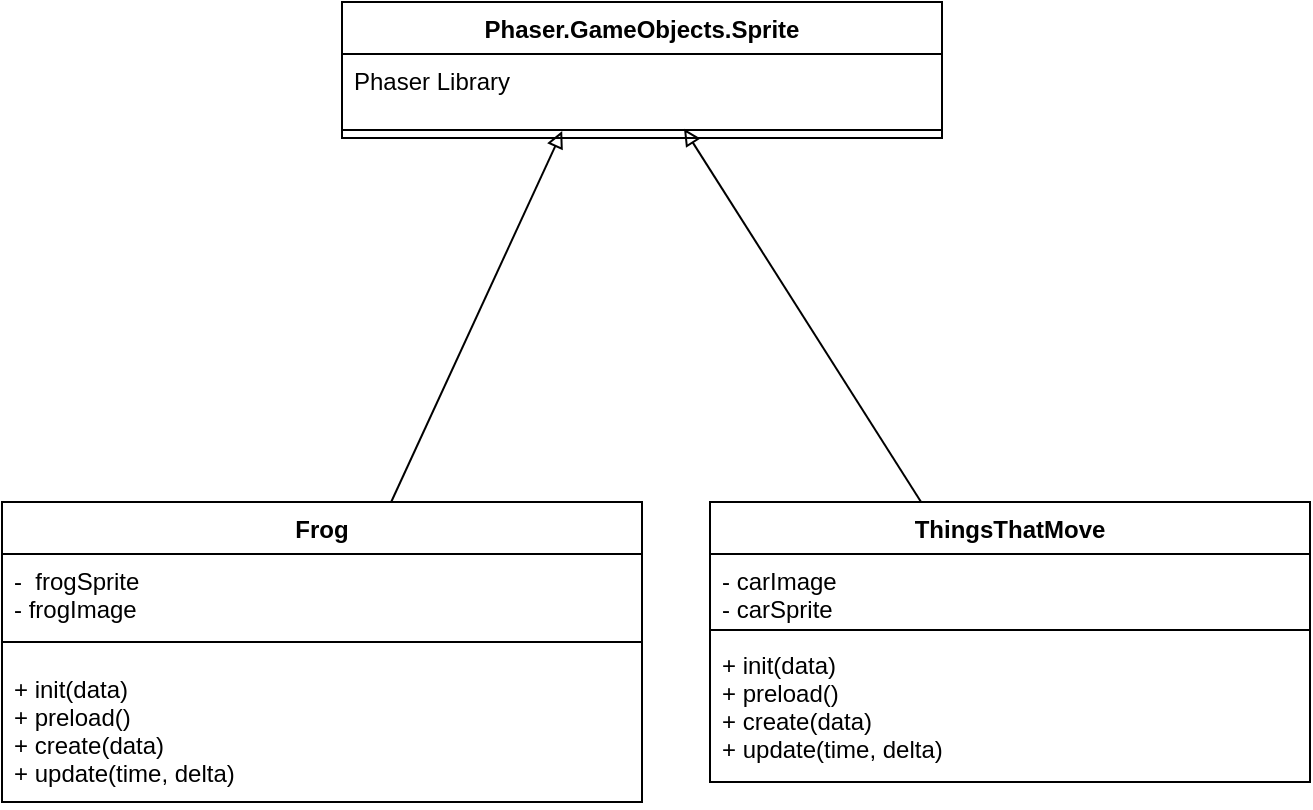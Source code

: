 <mxfile>
    <diagram id="irfGoFrt6qPzT4vCF332" name="Page-1">
        <mxGraphModel dx="754" dy="701" grid="1" gridSize="10" guides="1" tooltips="1" connect="1" arrows="1" fold="1" page="1" pageScale="1" pageWidth="827" pageHeight="1169" math="0" shadow="0">
            <root>
                <mxCell id="0"/>
                <mxCell id="1" parent="0"/>
                <mxCell id="2" value="Phaser.GameObjects.Sprite" style="swimlane;fontStyle=1;align=center;verticalAlign=top;childLayout=stackLayout;horizontal=1;startSize=26;horizontalStack=0;resizeParent=1;resizeParentMax=0;resizeLast=0;collapsible=1;marginBottom=0;" vertex="1" parent="1">
                    <mxGeometry x="230" y="200" width="300" height="68" as="geometry"/>
                </mxCell>
                <mxCell id="3" value="Phaser Library" style="text;strokeColor=none;fillColor=none;align=left;verticalAlign=top;spacingLeft=4;spacingRight=4;overflow=hidden;rotatable=0;points=[[0,0.5],[1,0.5]];portConstraint=eastwest;" vertex="1" parent="2">
                    <mxGeometry y="26" width="300" height="34" as="geometry"/>
                </mxCell>
                <mxCell id="4" value="" style="line;strokeWidth=1;fillColor=none;align=left;verticalAlign=middle;spacingTop=-1;spacingLeft=3;spacingRight=3;rotatable=0;labelPosition=right;points=[];portConstraint=eastwest;" vertex="1" parent="2">
                    <mxGeometry y="60" width="300" height="8" as="geometry"/>
                </mxCell>
                <mxCell id="6" style="edgeStyle=none;html=1;entryX=0.367;entryY=0.569;entryDx=0;entryDy=0;entryPerimeter=0;endArrow=block;endFill=0;" edge="1" parent="1" source="7" target="4">
                    <mxGeometry relative="1" as="geometry">
                        <mxPoint x="320.9" y="319.012" as="targetPoint"/>
                    </mxGeometry>
                </mxCell>
                <mxCell id="7" value="Frog" style="swimlane;fontStyle=1;align=center;verticalAlign=top;childLayout=stackLayout;horizontal=1;startSize=26;horizontalStack=0;resizeParent=1;resizeParentMax=0;resizeLast=0;collapsible=1;marginBottom=0;" vertex="1" parent="1">
                    <mxGeometry x="60" y="450" width="320" height="150" as="geometry"/>
                </mxCell>
                <mxCell id="8" value="-  frogSprite&#10;- frogImage" style="text;strokeColor=none;fillColor=none;align=left;verticalAlign=top;spacingLeft=4;spacingRight=4;overflow=hidden;rotatable=0;points=[[0,0.5],[1,0.5]];portConstraint=eastwest;" vertex="1" parent="7">
                    <mxGeometry y="26" width="320" height="34" as="geometry"/>
                </mxCell>
                <mxCell id="9" value="" style="line;strokeWidth=1;fillColor=none;align=left;verticalAlign=middle;spacingTop=-1;spacingLeft=3;spacingRight=3;rotatable=0;labelPosition=right;points=[];portConstraint=eastwest;" vertex="1" parent="7">
                    <mxGeometry y="60" width="320" height="20" as="geometry"/>
                </mxCell>
                <mxCell id="10" value="+ init(data)&#10;+ preload()&#10;+ create(data)&#10;+ update(time, delta)" style="text;strokeColor=none;fillColor=none;align=left;verticalAlign=top;spacingLeft=4;spacingRight=4;overflow=hidden;rotatable=0;points=[[0,0.5],[1,0.5]];portConstraint=eastwest;" vertex="1" parent="7">
                    <mxGeometry y="80" width="320" height="70" as="geometry"/>
                </mxCell>
                <mxCell id="11" style="edgeStyle=none;html=1;endArrow=block;endFill=0;entryX=0.57;entryY=0.417;entryDx=0;entryDy=0;entryPerimeter=0;" edge="1" parent="1" source="12" target="4">
                    <mxGeometry relative="1" as="geometry">
                        <mxPoint x="400" y="270" as="targetPoint"/>
                    </mxGeometry>
                </mxCell>
                <mxCell id="12" value="ThingsThatMove" style="swimlane;fontStyle=1;align=center;verticalAlign=top;childLayout=stackLayout;horizontal=1;startSize=26;horizontalStack=0;resizeParent=1;resizeParentMax=0;resizeLast=0;collapsible=1;marginBottom=0;" vertex="1" parent="1">
                    <mxGeometry x="414" y="450" width="300" height="140" as="geometry"/>
                </mxCell>
                <mxCell id="13" value="- carImage&#10;- carSprite" style="text;strokeColor=none;fillColor=none;align=left;verticalAlign=top;spacingLeft=4;spacingRight=4;overflow=hidden;rotatable=0;points=[[0,0.5],[1,0.5]];portConstraint=eastwest;" vertex="1" parent="12">
                    <mxGeometry y="26" width="300" height="34" as="geometry"/>
                </mxCell>
                <mxCell id="14" value="" style="line;strokeWidth=1;fillColor=none;align=left;verticalAlign=middle;spacingTop=-1;spacingLeft=3;spacingRight=3;rotatable=0;labelPosition=right;points=[];portConstraint=eastwest;" vertex="1" parent="12">
                    <mxGeometry y="60" width="300" height="8" as="geometry"/>
                </mxCell>
                <mxCell id="15" value="+ init(data)&#10;+ preload()&#10;+ create(data)&#10;+ update(time, delta)" style="text;strokeColor=none;fillColor=none;align=left;verticalAlign=top;spacingLeft=4;spacingRight=4;overflow=hidden;rotatable=0;points=[[0,0.5],[1,0.5]];portConstraint=eastwest;" vertex="1" parent="12">
                    <mxGeometry y="68" width="300" height="72" as="geometry"/>
                </mxCell>
            </root>
        </mxGraphModel>
    </diagram>
</mxfile>